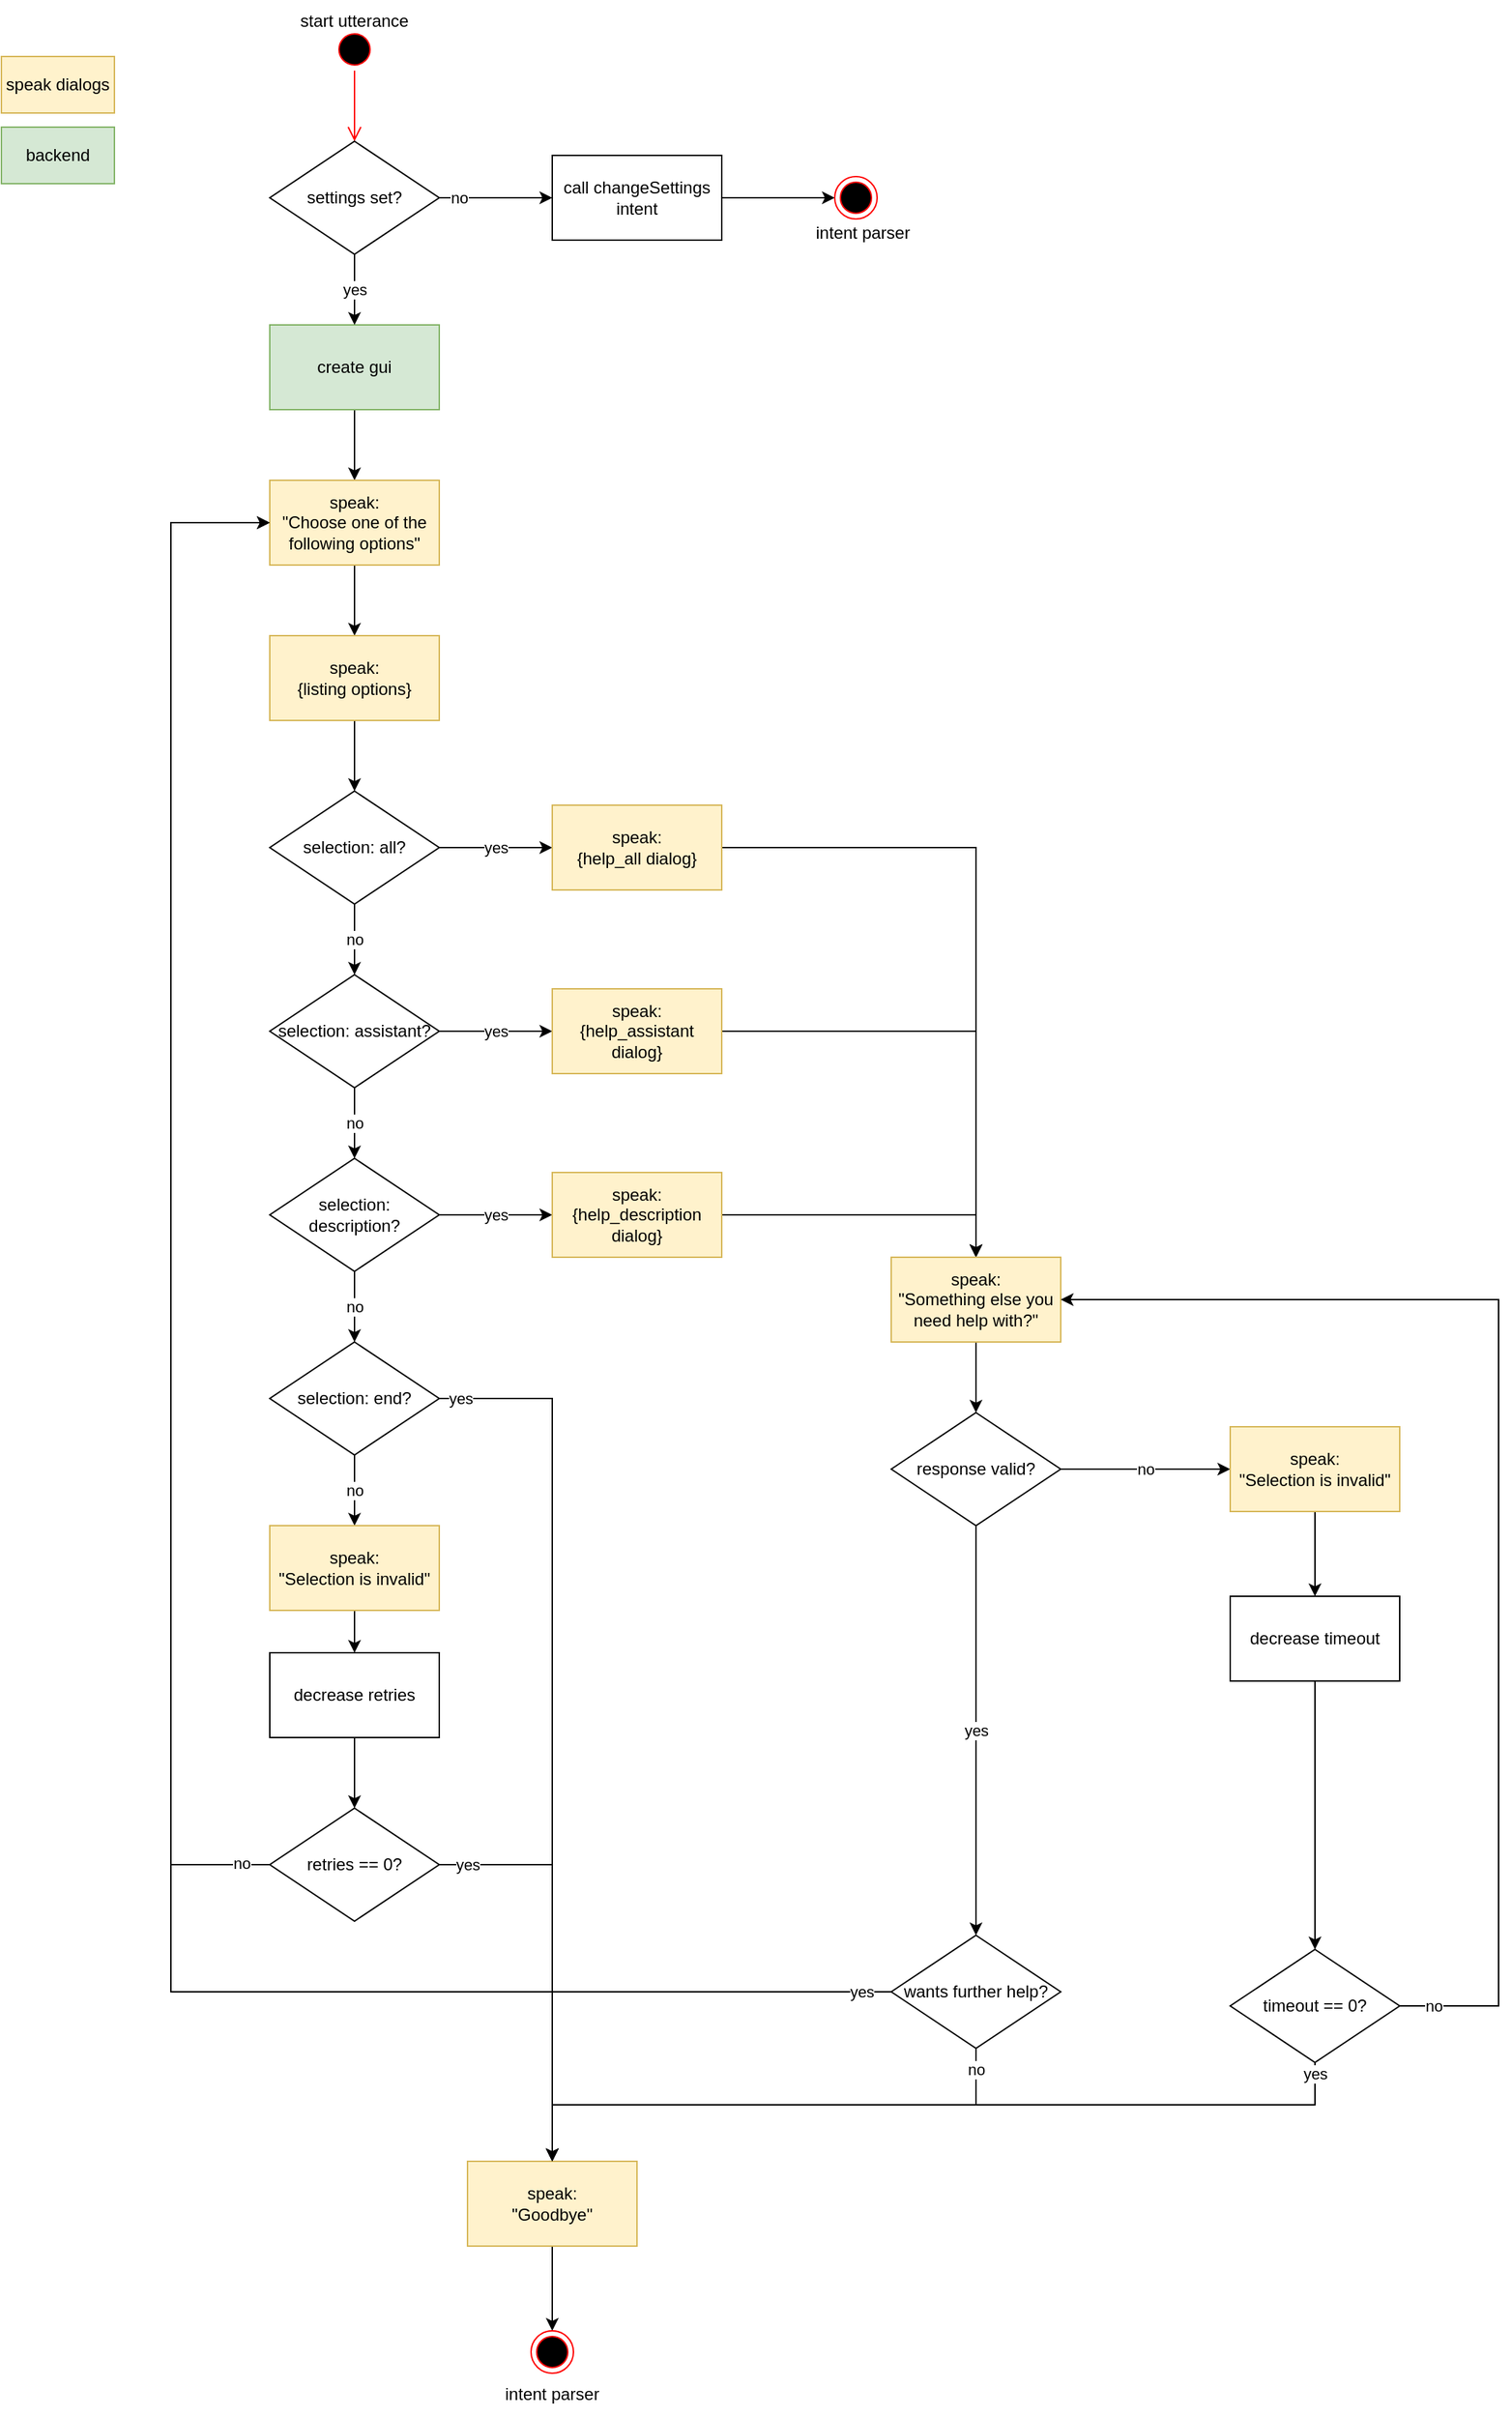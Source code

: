 <mxfile version="14.1.8" type="device"><diagram id="C5RBs43oDa-KdzZeNtuy" name="Page-1"><mxGraphModel dx="1278" dy="2117" grid="1" gridSize="10" guides="1" tooltips="1" connect="1" arrows="1" fold="1" page="1" pageScale="1" pageWidth="827" pageHeight="1169" math="0" shadow="0"><root><mxCell id="WIyWlLk6GJQsqaUBKTNV-0"/><mxCell id="WIyWlLk6GJQsqaUBKTNV-1" parent="WIyWlLk6GJQsqaUBKTNV-0"/><mxCell id="3QQpuneJnvgC7li6lilM-50" style="edgeStyle=orthogonalEdgeStyle;rounded=0;orthogonalLoop=1;jettySize=auto;html=1;exitX=0.5;exitY=1;exitDx=0;exitDy=0;entryX=0.5;entryY=0;entryDx=0;entryDy=0;" parent="WIyWlLk6GJQsqaUBKTNV-1" source="3QQpuneJnvgC7li6lilM-3" target="srz5RsjQHGTuzAo6Ujo3-0" edge="1"><mxGeometry relative="1" as="geometry"><mxPoint x="380.0" y="250" as="targetPoint"/></mxGeometry></mxCell><mxCell id="3QQpuneJnvgC7li6lilM-3" value="create gui" style="rounded=0;whiteSpace=wrap;html=1;fillColor=#d5e8d4;strokeColor=#82b366;" parent="WIyWlLk6GJQsqaUBKTNV-1" vertex="1"><mxGeometry x="320" y="140" width="120" height="60" as="geometry"/></mxCell><mxCell id="3QQpuneJnvgC7li6lilM-69" value="backend" style="rounded=0;whiteSpace=wrap;html=1;fillColor=#d5e8d4;strokeColor=#82b366;" parent="WIyWlLk6GJQsqaUBKTNV-1" vertex="1"><mxGeometry x="130" width="80" height="40" as="geometry"/></mxCell><mxCell id="3QQpuneJnvgC7li6lilM-70" value="speak dialogs" style="rounded=0;whiteSpace=wrap;html=1;fillColor=#fff2cc;strokeColor=#d6b656;" parent="WIyWlLk6GJQsqaUBKTNV-1" vertex="1"><mxGeometry x="130" y="-50" width="80" height="40" as="geometry"/></mxCell><mxCell id="1Pgt1DH3HRJ9_toSjhPw-0" value="" style="ellipse;html=1;shape=startState;fillColor=#000000;strokeColor=#ff0000;" parent="WIyWlLk6GJQsqaUBKTNV-1" vertex="1"><mxGeometry x="365" y="-70" width="30" height="30" as="geometry"/></mxCell><mxCell id="1Pgt1DH3HRJ9_toSjhPw-1" value="" style="edgeStyle=orthogonalEdgeStyle;html=1;verticalAlign=bottom;endArrow=open;endSize=8;strokeColor=#ff0000;rounded=0;entryX=0.5;entryY=0;entryDx=0;entryDy=0;" parent="WIyWlLk6GJQsqaUBKTNV-1" source="1Pgt1DH3HRJ9_toSjhPw-0" target="1Pgt1DH3HRJ9_toSjhPw-4" edge="1"><mxGeometry relative="1" as="geometry"><mxPoint x="380" y="10" as="targetPoint"/></mxGeometry></mxCell><mxCell id="1Pgt1DH3HRJ9_toSjhPw-2" value="start utterance" style="text;html=1;strokeColor=none;fillColor=none;align=center;verticalAlign=middle;whiteSpace=wrap;rounded=0;" parent="WIyWlLk6GJQsqaUBKTNV-1" vertex="1"><mxGeometry x="320" y="-90" width="120" height="30" as="geometry"/></mxCell><mxCell id="1Pgt1DH3HRJ9_toSjhPw-3" value="no" style="edgeStyle=orthogonalEdgeStyle;rounded=0;orthogonalLoop=1;jettySize=auto;html=1;exitX=1;exitY=0.5;exitDx=0;exitDy=0;entryX=0;entryY=0.5;entryDx=0;entryDy=0;" parent="WIyWlLk6GJQsqaUBKTNV-1" source="1Pgt1DH3HRJ9_toSjhPw-4" target="1Pgt1DH3HRJ9_toSjhPw-6" edge="1"><mxGeometry x="-0.667" relative="1" as="geometry"><mxPoint as="offset"/></mxGeometry></mxCell><mxCell id="1Pgt1DH3HRJ9_toSjhPw-9" value="yes" style="edgeStyle=orthogonalEdgeStyle;rounded=0;orthogonalLoop=1;jettySize=auto;html=1;exitX=0.5;exitY=1;exitDx=0;exitDy=0;entryX=0.5;entryY=0;entryDx=0;entryDy=0;" parent="WIyWlLk6GJQsqaUBKTNV-1" source="1Pgt1DH3HRJ9_toSjhPw-4" target="3QQpuneJnvgC7li6lilM-3" edge="1"><mxGeometry relative="1" as="geometry"/></mxCell><mxCell id="1Pgt1DH3HRJ9_toSjhPw-4" value="settings set?" style="rhombus;whiteSpace=wrap;html=1;" parent="WIyWlLk6GJQsqaUBKTNV-1" vertex="1"><mxGeometry x="320" y="10" width="120" height="80" as="geometry"/></mxCell><mxCell id="1Pgt1DH3HRJ9_toSjhPw-5" style="edgeStyle=orthogonalEdgeStyle;rounded=0;orthogonalLoop=1;jettySize=auto;html=1;exitX=1;exitY=0.5;exitDx=0;exitDy=0;entryX=0;entryY=0.5;entryDx=0;entryDy=0;" parent="WIyWlLk6GJQsqaUBKTNV-1" source="1Pgt1DH3HRJ9_toSjhPw-6" target="1Pgt1DH3HRJ9_toSjhPw-7" edge="1"><mxGeometry relative="1" as="geometry"/></mxCell><mxCell id="1Pgt1DH3HRJ9_toSjhPw-6" value="call changeSettings intent" style="rounded=0;whiteSpace=wrap;html=1;" parent="WIyWlLk6GJQsqaUBKTNV-1" vertex="1"><mxGeometry x="520" y="20" width="120" height="60" as="geometry"/></mxCell><mxCell id="1Pgt1DH3HRJ9_toSjhPw-7" value="" style="ellipse;html=1;shape=endState;fillColor=#000000;strokeColor=#ff0000;" parent="WIyWlLk6GJQsqaUBKTNV-1" vertex="1"><mxGeometry x="720" y="35" width="30" height="30" as="geometry"/></mxCell><mxCell id="1Pgt1DH3HRJ9_toSjhPw-8" value="intent parser" style="text;html=1;strokeColor=none;fillColor=none;align=center;verticalAlign=middle;whiteSpace=wrap;rounded=0;" parent="WIyWlLk6GJQsqaUBKTNV-1" vertex="1"><mxGeometry x="680" y="60" width="120" height="30" as="geometry"/></mxCell><mxCell id="srz5RsjQHGTuzAo6Ujo3-2" style="edgeStyle=orthogonalEdgeStyle;rounded=0;orthogonalLoop=1;jettySize=auto;html=1;exitX=0.5;exitY=1;exitDx=0;exitDy=0;entryX=0.5;entryY=0;entryDx=0;entryDy=0;" parent="WIyWlLk6GJQsqaUBKTNV-1" source="srz5RsjQHGTuzAo6Ujo3-0" target="srz5RsjQHGTuzAo6Ujo3-1" edge="1"><mxGeometry relative="1" as="geometry"/></mxCell><mxCell id="srz5RsjQHGTuzAo6Ujo3-0" value="speak:&lt;br&gt;&quot;Choose one of the following options&quot;" style="rounded=0;whiteSpace=wrap;html=1;fillColor=#fff2cc;strokeColor=#d6b656;" parent="WIyWlLk6GJQsqaUBKTNV-1" vertex="1"><mxGeometry x="320" y="250" width="120" height="60" as="geometry"/></mxCell><mxCell id="srz5RsjQHGTuzAo6Ujo3-4" style="edgeStyle=orthogonalEdgeStyle;rounded=0;orthogonalLoop=1;jettySize=auto;html=1;exitX=0.5;exitY=1;exitDx=0;exitDy=0;entryX=0.5;entryY=0;entryDx=0;entryDy=0;" parent="WIyWlLk6GJQsqaUBKTNV-1" source="srz5RsjQHGTuzAo6Ujo3-1" target="srz5RsjQHGTuzAo6Ujo3-3" edge="1"><mxGeometry relative="1" as="geometry"/></mxCell><mxCell id="srz5RsjQHGTuzAo6Ujo3-1" value="speak:&lt;br&gt;{listing options}" style="rounded=0;whiteSpace=wrap;html=1;fillColor=#fff2cc;strokeColor=#d6b656;" parent="WIyWlLk6GJQsqaUBKTNV-1" vertex="1"><mxGeometry x="320" y="360" width="120" height="60" as="geometry"/></mxCell><mxCell id="srz5RsjQHGTuzAo6Ujo3-6" value="no" style="edgeStyle=orthogonalEdgeStyle;rounded=0;orthogonalLoop=1;jettySize=auto;html=1;exitX=0.5;exitY=1;exitDx=0;exitDy=0;entryX=0.5;entryY=0;entryDx=0;entryDy=0;" parent="WIyWlLk6GJQsqaUBKTNV-1" source="srz5RsjQHGTuzAo6Ujo3-3" target="srz5RsjQHGTuzAo6Ujo3-5" edge="1"><mxGeometry relative="1" as="geometry"/></mxCell><mxCell id="srz5RsjQHGTuzAo6Ujo3-15" value="yes" style="edgeStyle=orthogonalEdgeStyle;rounded=0;orthogonalLoop=1;jettySize=auto;html=1;exitX=1;exitY=0.5;exitDx=0;exitDy=0;entryX=0;entryY=0.5;entryDx=0;entryDy=0;" parent="WIyWlLk6GJQsqaUBKTNV-1" source="srz5RsjQHGTuzAo6Ujo3-3" target="srz5RsjQHGTuzAo6Ujo3-14" edge="1"><mxGeometry relative="1" as="geometry"/></mxCell><mxCell id="srz5RsjQHGTuzAo6Ujo3-3" value="selection: all?" style="rhombus;whiteSpace=wrap;html=1;" parent="WIyWlLk6GJQsqaUBKTNV-1" vertex="1"><mxGeometry x="320" y="470" width="120" height="80" as="geometry"/></mxCell><mxCell id="srz5RsjQHGTuzAo6Ujo3-8" value="no" style="edgeStyle=orthogonalEdgeStyle;rounded=0;orthogonalLoop=1;jettySize=auto;html=1;exitX=0.5;exitY=1;exitDx=0;exitDy=0;entryX=0.5;entryY=0;entryDx=0;entryDy=0;" parent="WIyWlLk6GJQsqaUBKTNV-1" source="srz5RsjQHGTuzAo6Ujo3-5" target="srz5RsjQHGTuzAo6Ujo3-7" edge="1"><mxGeometry relative="1" as="geometry"/></mxCell><mxCell id="srz5RsjQHGTuzAo6Ujo3-5" value="selection: assistant?" style="rhombus;whiteSpace=wrap;html=1;" parent="WIyWlLk6GJQsqaUBKTNV-1" vertex="1"><mxGeometry x="320" y="600" width="120" height="80" as="geometry"/></mxCell><mxCell id="srz5RsjQHGTuzAo6Ujo3-10" value="no" style="edgeStyle=orthogonalEdgeStyle;rounded=0;orthogonalLoop=1;jettySize=auto;html=1;exitX=0.5;exitY=1;exitDx=0;exitDy=0;entryX=0.5;entryY=0;entryDx=0;entryDy=0;" parent="WIyWlLk6GJQsqaUBKTNV-1" source="srz5RsjQHGTuzAo6Ujo3-7" target="srz5RsjQHGTuzAo6Ujo3-9" edge="1"><mxGeometry relative="1" as="geometry"/></mxCell><mxCell id="srz5RsjQHGTuzAo6Ujo3-7" value="selection: description?" style="rhombus;whiteSpace=wrap;html=1;" parent="WIyWlLk6GJQsqaUBKTNV-1" vertex="1"><mxGeometry x="320" y="730" width="120" height="80" as="geometry"/></mxCell><mxCell id="srz5RsjQHGTuzAo6Ujo3-13" value="no" style="edgeStyle=orthogonalEdgeStyle;rounded=0;orthogonalLoop=1;jettySize=auto;html=1;exitX=0.5;exitY=1;exitDx=0;exitDy=0;entryX=0.5;entryY=0;entryDx=0;entryDy=0;" parent="WIyWlLk6GJQsqaUBKTNV-1" source="srz5RsjQHGTuzAo6Ujo3-9" target="srz5RsjQHGTuzAo6Ujo3-12" edge="1"><mxGeometry relative="1" as="geometry"/></mxCell><mxCell id="srz5RsjQHGTuzAo6Ujo3-9" value="selection: end?" style="rhombus;whiteSpace=wrap;html=1;" parent="WIyWlLk6GJQsqaUBKTNV-1" vertex="1"><mxGeometry x="320" y="860" width="120" height="80" as="geometry"/></mxCell><mxCell id="srz5RsjQHGTuzAo6Ujo3-38" style="edgeStyle=orthogonalEdgeStyle;rounded=0;orthogonalLoop=1;jettySize=auto;html=1;exitX=0.5;exitY=1;exitDx=0;exitDy=0;entryX=0.5;entryY=0;entryDx=0;entryDy=0;" parent="WIyWlLk6GJQsqaUBKTNV-1" source="srz5RsjQHGTuzAo6Ujo3-12" target="srz5RsjQHGTuzAo6Ujo3-37" edge="1"><mxGeometry relative="1" as="geometry"/></mxCell><mxCell id="srz5RsjQHGTuzAo6Ujo3-12" value="speak:&lt;br&gt;&quot;Selection is invalid&quot;" style="rounded=0;whiteSpace=wrap;html=1;fillColor=#fff2cc;strokeColor=#d6b656;" parent="WIyWlLk6GJQsqaUBKTNV-1" vertex="1"><mxGeometry x="320" y="990" width="120" height="60" as="geometry"/></mxCell><mxCell id="srz5RsjQHGTuzAo6Ujo3-27" style="edgeStyle=orthogonalEdgeStyle;rounded=0;orthogonalLoop=1;jettySize=auto;html=1;exitX=1;exitY=0.5;exitDx=0;exitDy=0;entryX=0.5;entryY=0;entryDx=0;entryDy=0;" parent="WIyWlLk6GJQsqaUBKTNV-1" source="srz5RsjQHGTuzAo6Ujo3-14" target="srz5RsjQHGTuzAo6Ujo3-34" edge="1"><mxGeometry relative="1" as="geometry"><mxPoint x="740" y="1120" as="targetPoint"/></mxGeometry></mxCell><mxCell id="srz5RsjQHGTuzAo6Ujo3-14" value="speak:&lt;br&gt;{help_all dialog}" style="rounded=0;whiteSpace=wrap;html=1;fillColor=#fff2cc;strokeColor=#d6b656;" parent="WIyWlLk6GJQsqaUBKTNV-1" vertex="1"><mxGeometry x="520" y="480" width="120" height="60" as="geometry"/></mxCell><mxCell id="srz5RsjQHGTuzAo6Ujo3-16" value="yes" style="edgeStyle=orthogonalEdgeStyle;rounded=0;orthogonalLoop=1;jettySize=auto;html=1;exitX=1;exitY=0.5;exitDx=0;exitDy=0;entryX=0;entryY=0.5;entryDx=0;entryDy=0;" parent="WIyWlLk6GJQsqaUBKTNV-1" source="srz5RsjQHGTuzAo6Ujo3-5" target="srz5RsjQHGTuzAo6Ujo3-17" edge="1"><mxGeometry relative="1" as="geometry"><mxPoint x="440" y="640" as="sourcePoint"/></mxGeometry></mxCell><mxCell id="srz5RsjQHGTuzAo6Ujo3-28" style="edgeStyle=orthogonalEdgeStyle;rounded=0;orthogonalLoop=1;jettySize=auto;html=1;exitX=1;exitY=0.5;exitDx=0;exitDy=0;entryX=0.5;entryY=0;entryDx=0;entryDy=0;" parent="WIyWlLk6GJQsqaUBKTNV-1" source="srz5RsjQHGTuzAo6Ujo3-17" target="srz5RsjQHGTuzAo6Ujo3-34" edge="1"><mxGeometry relative="1" as="geometry"><mxPoint x="740" y="1120" as="targetPoint"/></mxGeometry></mxCell><mxCell id="srz5RsjQHGTuzAo6Ujo3-17" value="speak:&lt;br&gt;{help_assistant dialog}" style="rounded=0;whiteSpace=wrap;html=1;fillColor=#fff2cc;strokeColor=#d6b656;" parent="WIyWlLk6GJQsqaUBKTNV-1" vertex="1"><mxGeometry x="520" y="610" width="120" height="60" as="geometry"/></mxCell><mxCell id="srz5RsjQHGTuzAo6Ujo3-18" value="yes" style="edgeStyle=orthogonalEdgeStyle;rounded=0;orthogonalLoop=1;jettySize=auto;html=1;exitX=1;exitY=0.5;exitDx=0;exitDy=0;entryX=0;entryY=0.5;entryDx=0;entryDy=0;" parent="WIyWlLk6GJQsqaUBKTNV-1" source="srz5RsjQHGTuzAo6Ujo3-7" target="srz5RsjQHGTuzAo6Ujo3-19" edge="1"><mxGeometry relative="1" as="geometry"><mxPoint x="440" y="770" as="sourcePoint"/></mxGeometry></mxCell><mxCell id="srz5RsjQHGTuzAo6Ujo3-29" style="edgeStyle=orthogonalEdgeStyle;rounded=0;orthogonalLoop=1;jettySize=auto;html=1;exitX=1;exitY=0.5;exitDx=0;exitDy=0;entryX=0.5;entryY=0;entryDx=0;entryDy=0;" parent="WIyWlLk6GJQsqaUBKTNV-1" source="srz5RsjQHGTuzAo6Ujo3-19" target="srz5RsjQHGTuzAo6Ujo3-34" edge="1"><mxGeometry relative="1" as="geometry"><mxPoint x="740" y="1120" as="targetPoint"/></mxGeometry></mxCell><mxCell id="srz5RsjQHGTuzAo6Ujo3-19" value="speak:&lt;br&gt;{help_description dialog}" style="rounded=0;whiteSpace=wrap;html=1;fillColor=#fff2cc;strokeColor=#d6b656;" parent="WIyWlLk6GJQsqaUBKTNV-1" vertex="1"><mxGeometry x="520" y="740" width="120" height="60" as="geometry"/></mxCell><mxCell id="srz5RsjQHGTuzAo6Ujo3-20" value="yes" style="edgeStyle=orthogonalEdgeStyle;rounded=0;orthogonalLoop=1;jettySize=auto;html=1;exitX=1;exitY=0.5;exitDx=0;exitDy=0;entryX=0.5;entryY=0;entryDx=0;entryDy=0;" parent="WIyWlLk6GJQsqaUBKTNV-1" source="srz5RsjQHGTuzAo6Ujo3-9" target="srz5RsjQHGTuzAo6Ujo3-21" edge="1"><mxGeometry x="-0.952" relative="1" as="geometry"><mxPoint x="440" y="900" as="sourcePoint"/><Array as="points"><mxPoint x="520" y="900"/></Array><mxPoint as="offset"/></mxGeometry></mxCell><mxCell id="srz5RsjQHGTuzAo6Ujo3-23" style="edgeStyle=orthogonalEdgeStyle;rounded=0;orthogonalLoop=1;jettySize=auto;html=1;exitX=0.5;exitY=1;exitDx=0;exitDy=0;entryX=0.5;entryY=0;entryDx=0;entryDy=0;" parent="WIyWlLk6GJQsqaUBKTNV-1" source="srz5RsjQHGTuzAo6Ujo3-21" target="srz5RsjQHGTuzAo6Ujo3-22" edge="1"><mxGeometry relative="1" as="geometry"/></mxCell><mxCell id="srz5RsjQHGTuzAo6Ujo3-21" value="speak:&lt;br&gt;&quot;Goodbye&quot;" style="rounded=0;whiteSpace=wrap;html=1;fillColor=#fff2cc;strokeColor=#d6b656;" parent="WIyWlLk6GJQsqaUBKTNV-1" vertex="1"><mxGeometry x="460" y="1440" width="120" height="60" as="geometry"/></mxCell><mxCell id="srz5RsjQHGTuzAo6Ujo3-22" value="" style="ellipse;html=1;shape=endState;fillColor=#000000;strokeColor=#ff0000;" parent="WIyWlLk6GJQsqaUBKTNV-1" vertex="1"><mxGeometry x="505" y="1560" width="30" height="30" as="geometry"/></mxCell><mxCell id="srz5RsjQHGTuzAo6Ujo3-24" value="intent parser" style="text;html=1;strokeColor=none;fillColor=none;align=center;verticalAlign=middle;whiteSpace=wrap;rounded=0;" parent="WIyWlLk6GJQsqaUBKTNV-1" vertex="1"><mxGeometry x="460" y="1590" width="120" height="30" as="geometry"/></mxCell><mxCell id="srz5RsjQHGTuzAo6Ujo3-31" value="yes" style="edgeStyle=orthogonalEdgeStyle;rounded=0;orthogonalLoop=1;jettySize=auto;html=1;exitX=0.5;exitY=1;exitDx=0;exitDy=0;entryX=0.5;entryY=0;entryDx=0;entryDy=0;" parent="WIyWlLk6GJQsqaUBKTNV-1" source="srz5RsjQHGTuzAo6Ujo3-35" target="srz5RsjQHGTuzAo6Ujo3-30" edge="1"><mxGeometry relative="1" as="geometry"><mxPoint x="820" y="1180" as="sourcePoint"/></mxGeometry></mxCell><mxCell id="srz5RsjQHGTuzAo6Ujo3-32" value="no" style="edgeStyle=orthogonalEdgeStyle;rounded=0;orthogonalLoop=1;jettySize=auto;html=1;entryX=0.5;entryY=0;entryDx=0;entryDy=0;exitX=0.5;exitY=1;exitDx=0;exitDy=0;" parent="WIyWlLk6GJQsqaUBKTNV-1" source="srz5RsjQHGTuzAo6Ujo3-30" target="srz5RsjQHGTuzAo6Ujo3-21" edge="1"><mxGeometry x="-0.923" relative="1" as="geometry"><mxPoint as="offset"/><mxPoint x="670" y="1270" as="sourcePoint"/><Array as="points"><mxPoint x="820" y="1400"/><mxPoint x="520" y="1400"/></Array></mxGeometry></mxCell><mxCell id="EfvvkHqfVUDfll9PfPTB-0" value="yes" style="edgeStyle=orthogonalEdgeStyle;rounded=0;orthogonalLoop=1;jettySize=auto;html=1;entryX=0;entryY=0.5;entryDx=0;entryDy=0;exitX=0;exitY=0.5;exitDx=0;exitDy=0;" edge="1" parent="WIyWlLk6GJQsqaUBKTNV-1" source="srz5RsjQHGTuzAo6Ujo3-30" target="srz5RsjQHGTuzAo6Ujo3-0"><mxGeometry x="-0.974" relative="1" as="geometry"><mxPoint x="660" y="1320" as="sourcePoint"/><Array as="points"><mxPoint x="250" y="1320"/><mxPoint x="250" y="280"/></Array><mxPoint as="offset"/></mxGeometry></mxCell><mxCell id="srz5RsjQHGTuzAo6Ujo3-30" value="wants further help?" style="rhombus;whiteSpace=wrap;html=1;" parent="WIyWlLk6GJQsqaUBKTNV-1" vertex="1"><mxGeometry x="760" y="1280" width="120" height="80" as="geometry"/></mxCell><mxCell id="srz5RsjQHGTuzAo6Ujo3-36" style="edgeStyle=orthogonalEdgeStyle;rounded=0;orthogonalLoop=1;jettySize=auto;html=1;exitX=0.5;exitY=1;exitDx=0;exitDy=0;entryX=0.5;entryY=0;entryDx=0;entryDy=0;" parent="WIyWlLk6GJQsqaUBKTNV-1" source="srz5RsjQHGTuzAo6Ujo3-34" target="srz5RsjQHGTuzAo6Ujo3-35" edge="1"><mxGeometry relative="1" as="geometry"/></mxCell><mxCell id="srz5RsjQHGTuzAo6Ujo3-34" value="speak:&lt;br&gt;&quot;Something else you need help with?&quot;" style="rounded=0;whiteSpace=wrap;html=1;fillColor=#fff2cc;strokeColor=#d6b656;" parent="WIyWlLk6GJQsqaUBKTNV-1" vertex="1"><mxGeometry x="760" y="800" width="120" height="60" as="geometry"/></mxCell><mxCell id="srz5RsjQHGTuzAo6Ujo3-42" value="no" style="edgeStyle=orthogonalEdgeStyle;rounded=0;orthogonalLoop=1;jettySize=auto;html=1;exitX=1;exitY=0.5;exitDx=0;exitDy=0;entryX=0;entryY=0.5;entryDx=0;entryDy=0;" parent="WIyWlLk6GJQsqaUBKTNV-1" source="srz5RsjQHGTuzAo6Ujo3-35" target="srz5RsjQHGTuzAo6Ujo3-40" edge="1"><mxGeometry relative="1" as="geometry"/></mxCell><mxCell id="srz5RsjQHGTuzAo6Ujo3-35" value="response valid?" style="rhombus;whiteSpace=wrap;html=1;" parent="WIyWlLk6GJQsqaUBKTNV-1" vertex="1"><mxGeometry x="760" y="910" width="120" height="80" as="geometry"/></mxCell><mxCell id="srz5RsjQHGTuzAo6Ujo3-48" style="edgeStyle=orthogonalEdgeStyle;rounded=0;orthogonalLoop=1;jettySize=auto;html=1;exitX=0.5;exitY=1;exitDx=0;exitDy=0;entryX=0.5;entryY=0;entryDx=0;entryDy=0;" parent="WIyWlLk6GJQsqaUBKTNV-1" source="srz5RsjQHGTuzAo6Ujo3-37" target="srz5RsjQHGTuzAo6Ujo3-47" edge="1"><mxGeometry relative="1" as="geometry"/></mxCell><mxCell id="srz5RsjQHGTuzAo6Ujo3-37" value="decrease retries" style="rounded=0;whiteSpace=wrap;html=1;" parent="WIyWlLk6GJQsqaUBKTNV-1" vertex="1"><mxGeometry x="320" y="1080" width="120" height="60" as="geometry"/></mxCell><mxCell id="srz5RsjQHGTuzAo6Ujo3-39" style="edgeStyle=orthogonalEdgeStyle;rounded=0;orthogonalLoop=1;jettySize=auto;html=1;exitX=0.5;exitY=1;exitDx=0;exitDy=0;entryX=0.5;entryY=0;entryDx=0;entryDy=0;" parent="WIyWlLk6GJQsqaUBKTNV-1" source="srz5RsjQHGTuzAo6Ujo3-40" target="srz5RsjQHGTuzAo6Ujo3-41" edge="1"><mxGeometry relative="1" as="geometry"/></mxCell><mxCell id="srz5RsjQHGTuzAo6Ujo3-40" value="speak:&lt;br&gt;&quot;Selection is invalid&quot;" style="rounded=0;whiteSpace=wrap;html=1;fillColor=#fff2cc;strokeColor=#d6b656;" parent="WIyWlLk6GJQsqaUBKTNV-1" vertex="1"><mxGeometry x="1000" y="920" width="120" height="60" as="geometry"/></mxCell><mxCell id="srz5RsjQHGTuzAo6Ujo3-44" style="edgeStyle=orthogonalEdgeStyle;rounded=0;orthogonalLoop=1;jettySize=auto;html=1;exitX=0.5;exitY=1;exitDx=0;exitDy=0;entryX=0.5;entryY=0;entryDx=0;entryDy=0;" parent="WIyWlLk6GJQsqaUBKTNV-1" source="srz5RsjQHGTuzAo6Ujo3-41" target="srz5RsjQHGTuzAo6Ujo3-43" edge="1"><mxGeometry relative="1" as="geometry"/></mxCell><mxCell id="srz5RsjQHGTuzAo6Ujo3-41" value="decrease timeout" style="rounded=0;whiteSpace=wrap;html=1;" parent="WIyWlLk6GJQsqaUBKTNV-1" vertex="1"><mxGeometry x="1000" y="1040" width="120" height="60" as="geometry"/></mxCell><mxCell id="srz5RsjQHGTuzAo6Ujo3-45" value="yes" style="edgeStyle=orthogonalEdgeStyle;rounded=0;orthogonalLoop=1;jettySize=auto;html=1;exitX=0.5;exitY=1;exitDx=0;exitDy=0;entryX=0.5;entryY=0;entryDx=0;entryDy=0;" parent="WIyWlLk6GJQsqaUBKTNV-1" source="srz5RsjQHGTuzAo6Ujo3-43" target="srz5RsjQHGTuzAo6Ujo3-21" edge="1"><mxGeometry x="-0.973" relative="1" as="geometry"><mxPoint as="offset"/><Array as="points"><mxPoint x="1060" y="1400"/><mxPoint x="520" y="1400"/></Array></mxGeometry></mxCell><mxCell id="srz5RsjQHGTuzAo6Ujo3-46" value="no" style="edgeStyle=orthogonalEdgeStyle;rounded=0;orthogonalLoop=1;jettySize=auto;html=1;exitX=1;exitY=0.5;exitDx=0;exitDy=0;entryX=1;entryY=0.5;entryDx=0;entryDy=0;" parent="WIyWlLk6GJQsqaUBKTNV-1" source="srz5RsjQHGTuzAo6Ujo3-43" target="srz5RsjQHGTuzAo6Ujo3-34" edge="1"><mxGeometry x="-0.945" relative="1" as="geometry"><Array as="points"><mxPoint x="1190" y="1330"/><mxPoint x="1190" y="830"/></Array><mxPoint as="offset"/></mxGeometry></mxCell><mxCell id="srz5RsjQHGTuzAo6Ujo3-43" value="timeout == 0?" style="rhombus;whiteSpace=wrap;html=1;" parent="WIyWlLk6GJQsqaUBKTNV-1" vertex="1"><mxGeometry x="1000" y="1290" width="120" height="80" as="geometry"/></mxCell><mxCell id="srz5RsjQHGTuzAo6Ujo3-49" value="yes" style="edgeStyle=orthogonalEdgeStyle;rounded=0;orthogonalLoop=1;jettySize=auto;html=1;exitX=1;exitY=0.5;exitDx=0;exitDy=0;entryX=0.5;entryY=0;entryDx=0;entryDy=0;" parent="WIyWlLk6GJQsqaUBKTNV-1" source="srz5RsjQHGTuzAo6Ujo3-47" target="srz5RsjQHGTuzAo6Ujo3-21" edge="1"><mxGeometry x="-0.864" relative="1" as="geometry"><mxPoint as="offset"/><Array as="points"><mxPoint x="520" y="1230"/></Array></mxGeometry></mxCell><mxCell id="srz5RsjQHGTuzAo6Ujo3-50" style="edgeStyle=orthogonalEdgeStyle;rounded=0;orthogonalLoop=1;jettySize=auto;html=1;exitX=0;exitY=0.5;exitDx=0;exitDy=0;entryX=0;entryY=0.5;entryDx=0;entryDy=0;" parent="WIyWlLk6GJQsqaUBKTNV-1" source="srz5RsjQHGTuzAo6Ujo3-47" target="srz5RsjQHGTuzAo6Ujo3-0" edge="1"><mxGeometry relative="1" as="geometry"><Array as="points"><mxPoint x="250" y="1230"/><mxPoint x="250" y="280"/></Array></mxGeometry></mxCell><mxCell id="srz5RsjQHGTuzAo6Ujo3-51" value="no" style="edgeLabel;html=1;align=center;verticalAlign=middle;resizable=0;points=[];" parent="srz5RsjQHGTuzAo6Ujo3-50" vertex="1" connectable="0"><mxGeometry x="-0.963" y="-1" relative="1" as="geometry"><mxPoint as="offset"/></mxGeometry></mxCell><mxCell id="srz5RsjQHGTuzAo6Ujo3-47" value="retries == 0?" style="rhombus;whiteSpace=wrap;html=1;" parent="WIyWlLk6GJQsqaUBKTNV-1" vertex="1"><mxGeometry x="320" y="1190" width="120" height="80" as="geometry"/></mxCell></root></mxGraphModel></diagram></mxfile>